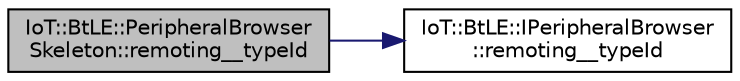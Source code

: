 digraph "IoT::BtLE::PeripheralBrowserSkeleton::remoting__typeId"
{
 // LATEX_PDF_SIZE
  edge [fontname="Helvetica",fontsize="10",labelfontname="Helvetica",labelfontsize="10"];
  node [fontname="Helvetica",fontsize="10",shape=record];
  rankdir="LR";
  Node1 [label="IoT::BtLE::PeripheralBrowser\lSkeleton::remoting__typeId",height=0.2,width=0.4,color="black", fillcolor="grey75", style="filled", fontcolor="black",tooltip="Destroys a PeripheralBrowserSkeleton."];
  Node1 -> Node2 [color="midnightblue",fontsize="10",style="solid"];
  Node2 [label="IoT::BtLE::IPeripheralBrowser\l::remoting__typeId",height=0.2,width=0.4,color="black", fillcolor="white", style="filled",URL="$classIoT_1_1BtLE_1_1IPeripheralBrowser.html#a5e3d2f652e7f87d7bb628906f8131c03",tooltip=" "];
}
